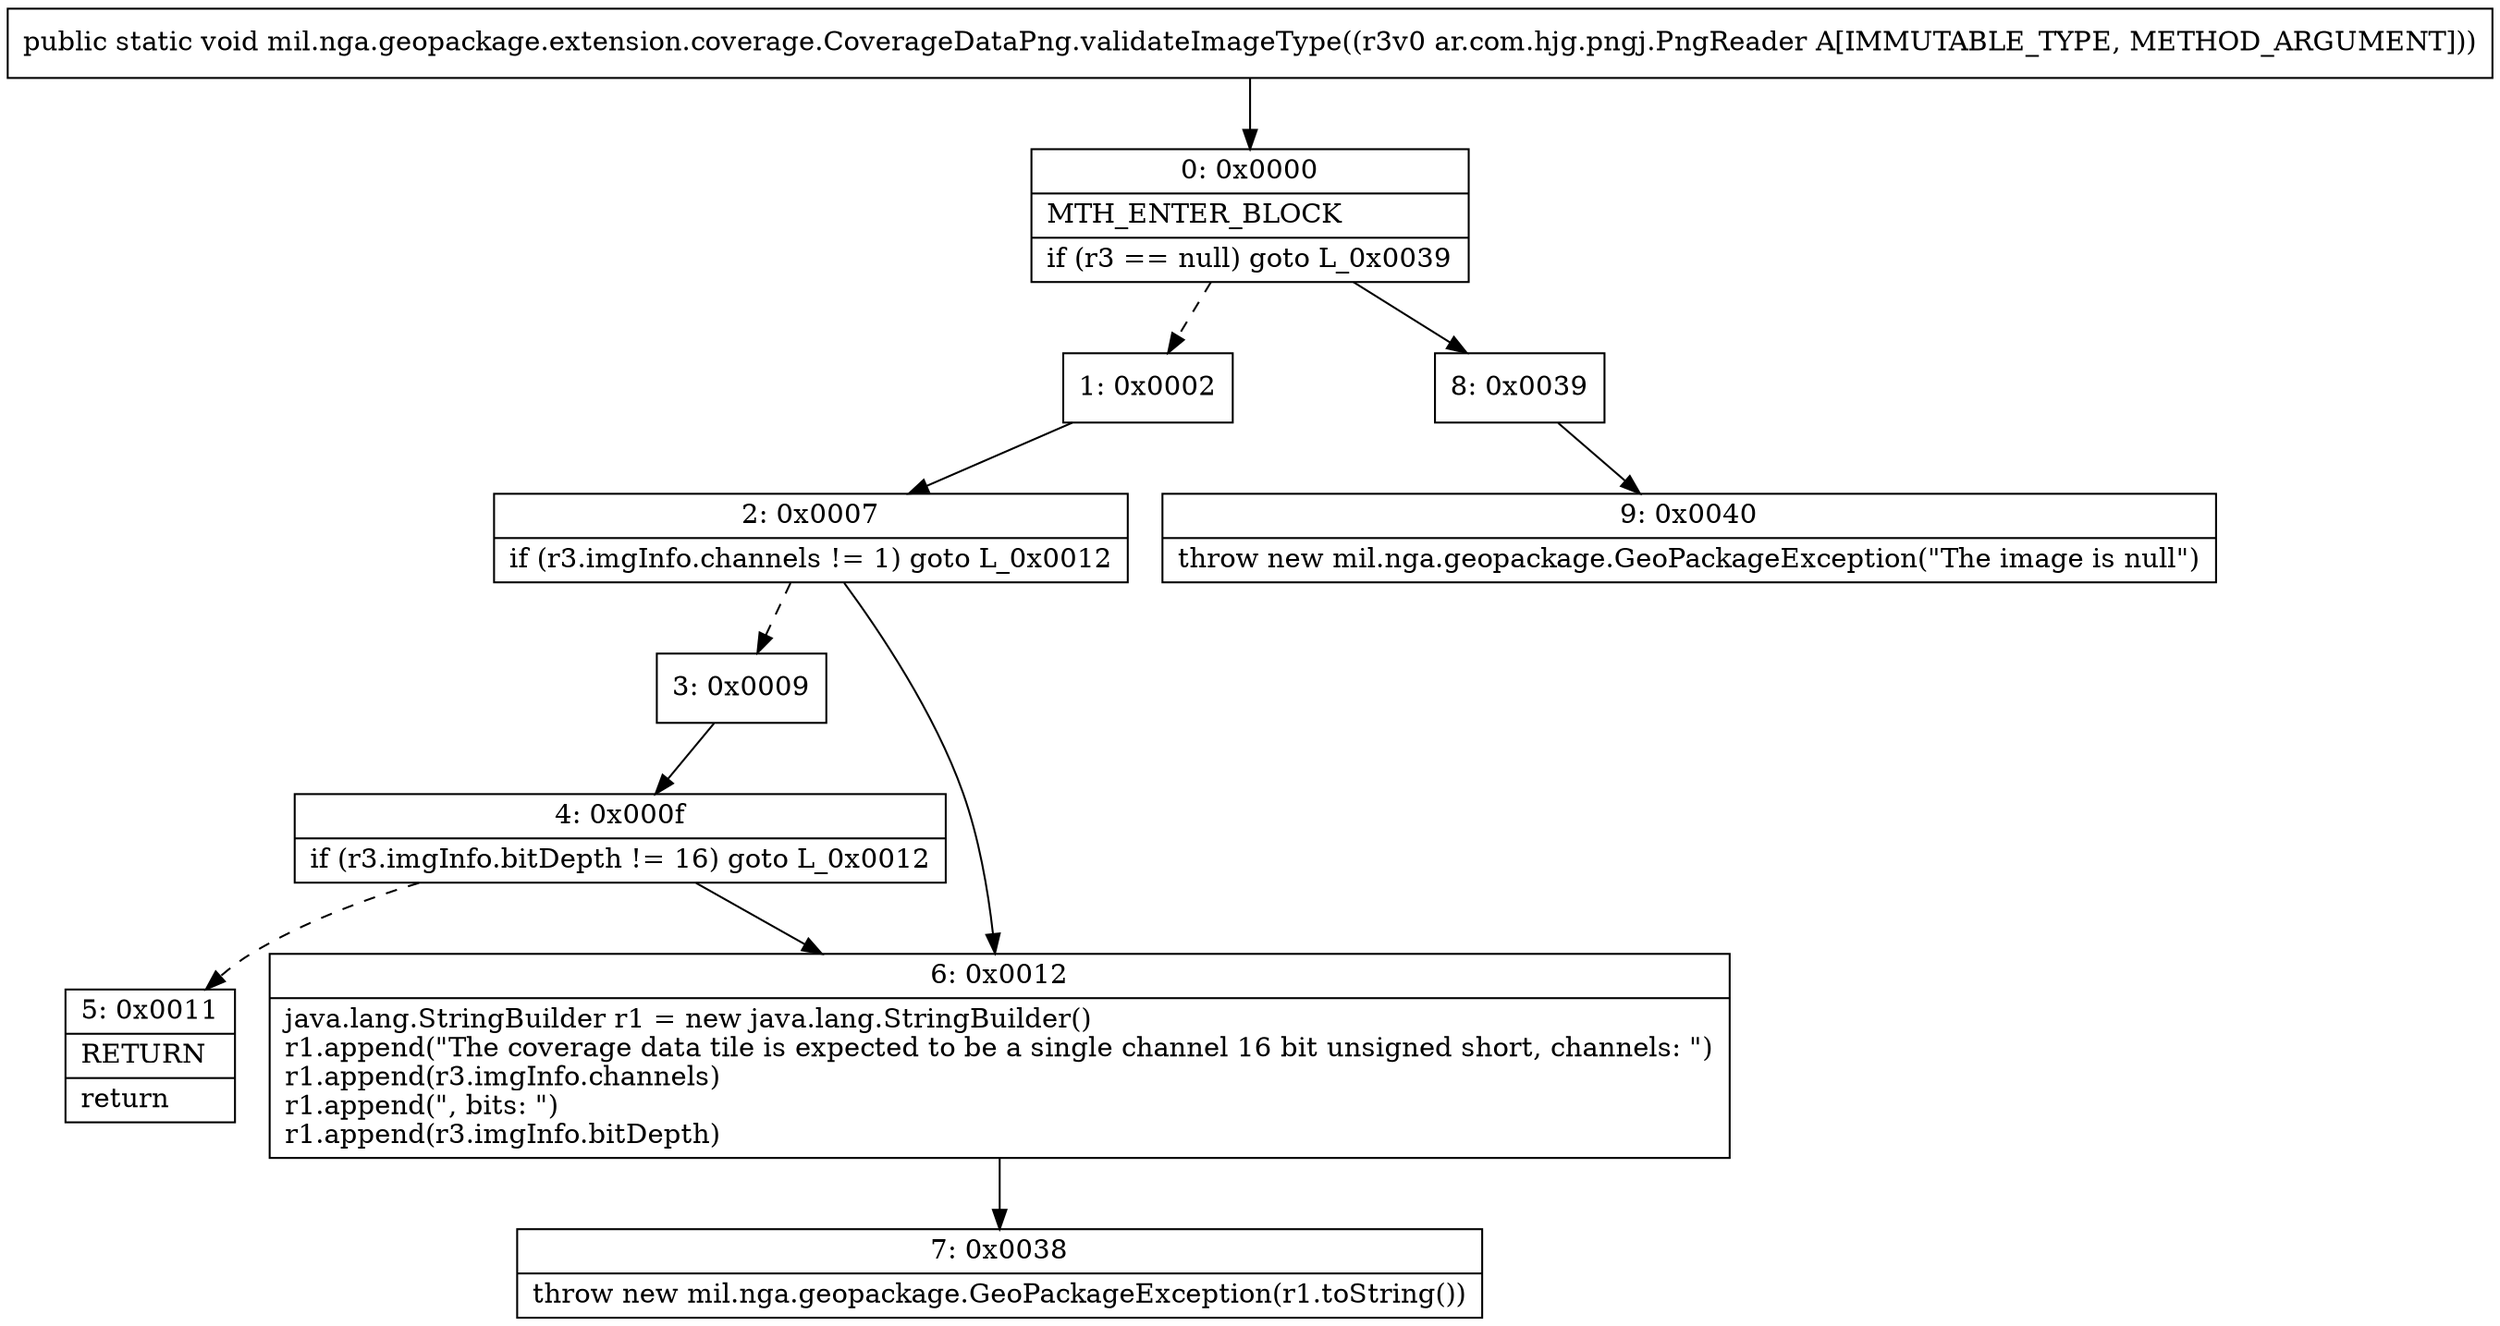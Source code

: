 digraph "CFG formil.nga.geopackage.extension.coverage.CoverageDataPng.validateImageType(Lar\/com\/hjg\/pngj\/PngReader;)V" {
Node_0 [shape=record,label="{0\:\ 0x0000|MTH_ENTER_BLOCK\l|if (r3 == null) goto L_0x0039\l}"];
Node_1 [shape=record,label="{1\:\ 0x0002}"];
Node_2 [shape=record,label="{2\:\ 0x0007|if (r3.imgInfo.channels != 1) goto L_0x0012\l}"];
Node_3 [shape=record,label="{3\:\ 0x0009}"];
Node_4 [shape=record,label="{4\:\ 0x000f|if (r3.imgInfo.bitDepth != 16) goto L_0x0012\l}"];
Node_5 [shape=record,label="{5\:\ 0x0011|RETURN\l|return\l}"];
Node_6 [shape=record,label="{6\:\ 0x0012|java.lang.StringBuilder r1 = new java.lang.StringBuilder()\lr1.append(\"The coverage data tile is expected to be a single channel 16 bit unsigned short, channels: \")\lr1.append(r3.imgInfo.channels)\lr1.append(\", bits: \")\lr1.append(r3.imgInfo.bitDepth)\l}"];
Node_7 [shape=record,label="{7\:\ 0x0038|throw new mil.nga.geopackage.GeoPackageException(r1.toString())\l}"];
Node_8 [shape=record,label="{8\:\ 0x0039}"];
Node_9 [shape=record,label="{9\:\ 0x0040|throw new mil.nga.geopackage.GeoPackageException(\"The image is null\")\l}"];
MethodNode[shape=record,label="{public static void mil.nga.geopackage.extension.coverage.CoverageDataPng.validateImageType((r3v0 ar.com.hjg.pngj.PngReader A[IMMUTABLE_TYPE, METHOD_ARGUMENT])) }"];
MethodNode -> Node_0;
Node_0 -> Node_1[style=dashed];
Node_0 -> Node_8;
Node_1 -> Node_2;
Node_2 -> Node_3[style=dashed];
Node_2 -> Node_6;
Node_3 -> Node_4;
Node_4 -> Node_5[style=dashed];
Node_4 -> Node_6;
Node_6 -> Node_7;
Node_8 -> Node_9;
}

